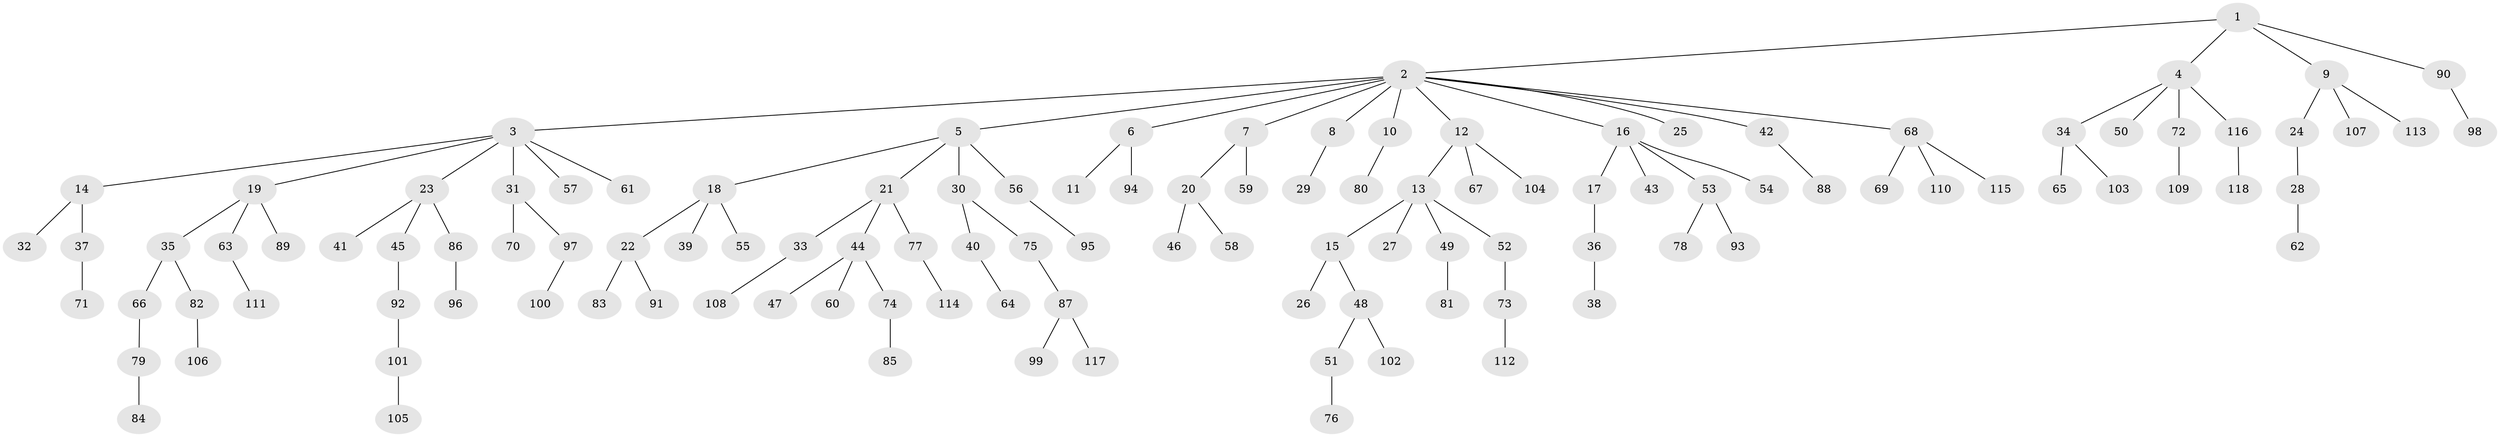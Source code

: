 // coarse degree distribution, {3: 0.08333333333333333, 1: 0.5277777777777778, 2: 0.3055555555555556, 5: 0.027777777777777776, 9: 0.027777777777777776, 6: 0.027777777777777776}
// Generated by graph-tools (version 1.1) at 2025/37/03/04/25 23:37:20]
// undirected, 118 vertices, 117 edges
graph export_dot {
  node [color=gray90,style=filled];
  1;
  2;
  3;
  4;
  5;
  6;
  7;
  8;
  9;
  10;
  11;
  12;
  13;
  14;
  15;
  16;
  17;
  18;
  19;
  20;
  21;
  22;
  23;
  24;
  25;
  26;
  27;
  28;
  29;
  30;
  31;
  32;
  33;
  34;
  35;
  36;
  37;
  38;
  39;
  40;
  41;
  42;
  43;
  44;
  45;
  46;
  47;
  48;
  49;
  50;
  51;
  52;
  53;
  54;
  55;
  56;
  57;
  58;
  59;
  60;
  61;
  62;
  63;
  64;
  65;
  66;
  67;
  68;
  69;
  70;
  71;
  72;
  73;
  74;
  75;
  76;
  77;
  78;
  79;
  80;
  81;
  82;
  83;
  84;
  85;
  86;
  87;
  88;
  89;
  90;
  91;
  92;
  93;
  94;
  95;
  96;
  97;
  98;
  99;
  100;
  101;
  102;
  103;
  104;
  105;
  106;
  107;
  108;
  109;
  110;
  111;
  112;
  113;
  114;
  115;
  116;
  117;
  118;
  1 -- 2;
  1 -- 4;
  1 -- 9;
  1 -- 90;
  2 -- 3;
  2 -- 5;
  2 -- 6;
  2 -- 7;
  2 -- 8;
  2 -- 10;
  2 -- 12;
  2 -- 16;
  2 -- 25;
  2 -- 42;
  2 -- 68;
  3 -- 14;
  3 -- 19;
  3 -- 23;
  3 -- 31;
  3 -- 57;
  3 -- 61;
  4 -- 34;
  4 -- 50;
  4 -- 72;
  4 -- 116;
  5 -- 18;
  5 -- 21;
  5 -- 30;
  5 -- 56;
  6 -- 11;
  6 -- 94;
  7 -- 20;
  7 -- 59;
  8 -- 29;
  9 -- 24;
  9 -- 107;
  9 -- 113;
  10 -- 80;
  12 -- 13;
  12 -- 67;
  12 -- 104;
  13 -- 15;
  13 -- 27;
  13 -- 49;
  13 -- 52;
  14 -- 32;
  14 -- 37;
  15 -- 26;
  15 -- 48;
  16 -- 17;
  16 -- 43;
  16 -- 53;
  16 -- 54;
  17 -- 36;
  18 -- 22;
  18 -- 39;
  18 -- 55;
  19 -- 35;
  19 -- 63;
  19 -- 89;
  20 -- 46;
  20 -- 58;
  21 -- 33;
  21 -- 44;
  21 -- 77;
  22 -- 83;
  22 -- 91;
  23 -- 41;
  23 -- 45;
  23 -- 86;
  24 -- 28;
  28 -- 62;
  30 -- 40;
  30 -- 75;
  31 -- 70;
  31 -- 97;
  33 -- 108;
  34 -- 65;
  34 -- 103;
  35 -- 66;
  35 -- 82;
  36 -- 38;
  37 -- 71;
  40 -- 64;
  42 -- 88;
  44 -- 47;
  44 -- 60;
  44 -- 74;
  45 -- 92;
  48 -- 51;
  48 -- 102;
  49 -- 81;
  51 -- 76;
  52 -- 73;
  53 -- 78;
  53 -- 93;
  56 -- 95;
  63 -- 111;
  66 -- 79;
  68 -- 69;
  68 -- 110;
  68 -- 115;
  72 -- 109;
  73 -- 112;
  74 -- 85;
  75 -- 87;
  77 -- 114;
  79 -- 84;
  82 -- 106;
  86 -- 96;
  87 -- 99;
  87 -- 117;
  90 -- 98;
  92 -- 101;
  97 -- 100;
  101 -- 105;
  116 -- 118;
}
